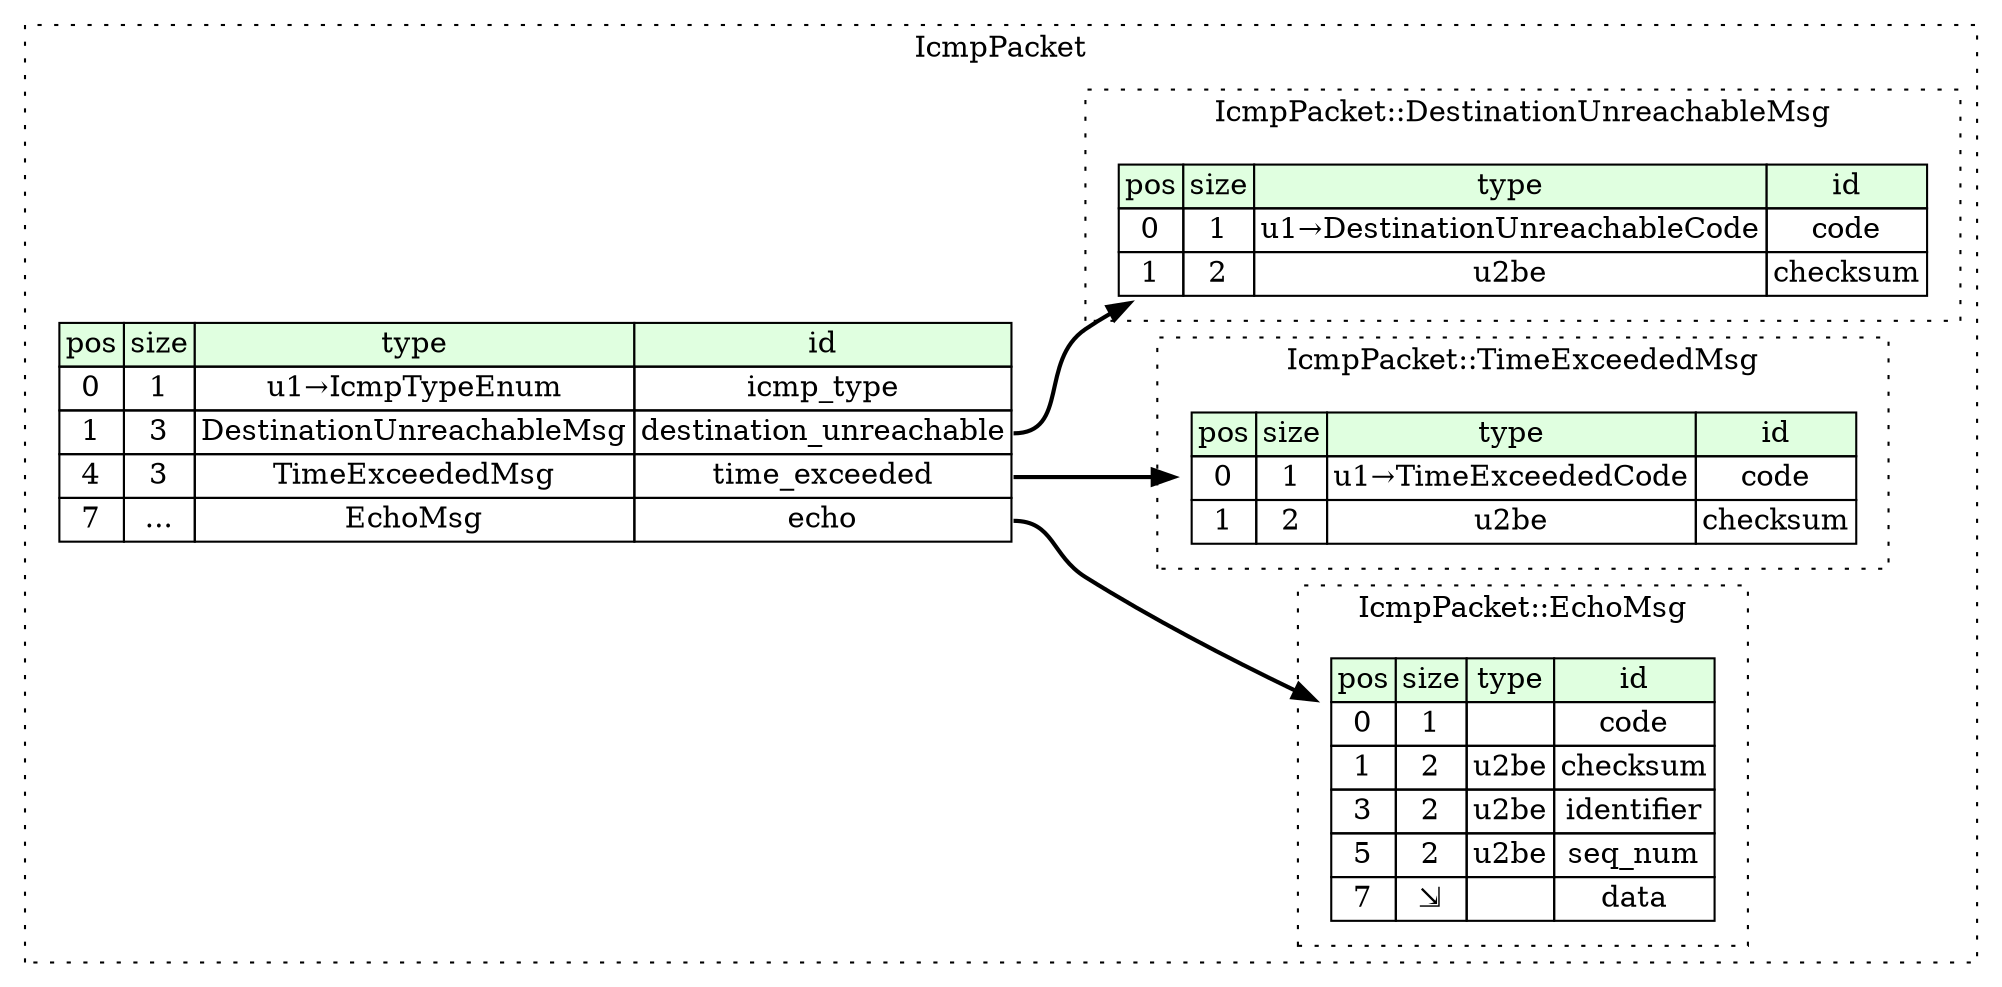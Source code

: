 digraph {
	rankdir=LR;
	node [shape=plaintext];
	subgraph cluster__icmp_packet {
		label="IcmpPacket";
		graph[style=dotted];

		icmp_packet__seq [label=<<TABLE BORDER="0" CELLBORDER="1" CELLSPACING="0">
			<TR><TD BGCOLOR="#E0FFE0">pos</TD><TD BGCOLOR="#E0FFE0">size</TD><TD BGCOLOR="#E0FFE0">type</TD><TD BGCOLOR="#E0FFE0">id</TD></TR>
			<TR><TD PORT="icmp_type_pos">0</TD><TD PORT="icmp_type_size">1</TD><TD>u1→IcmpTypeEnum</TD><TD PORT="icmp_type_type">icmp_type</TD></TR>
			<TR><TD PORT="destination_unreachable_pos">1</TD><TD PORT="destination_unreachable_size">3</TD><TD>DestinationUnreachableMsg</TD><TD PORT="destination_unreachable_type">destination_unreachable</TD></TR>
			<TR><TD PORT="time_exceeded_pos">4</TD><TD PORT="time_exceeded_size">3</TD><TD>TimeExceededMsg</TD><TD PORT="time_exceeded_type">time_exceeded</TD></TR>
			<TR><TD PORT="echo_pos">7</TD><TD PORT="echo_size">...</TD><TD>EchoMsg</TD><TD PORT="echo_type">echo</TD></TR>
		</TABLE>>];
		subgraph cluster__destination_unreachable_msg {
			label="IcmpPacket::DestinationUnreachableMsg";
			graph[style=dotted];

			destination_unreachable_msg__seq [label=<<TABLE BORDER="0" CELLBORDER="1" CELLSPACING="0">
				<TR><TD BGCOLOR="#E0FFE0">pos</TD><TD BGCOLOR="#E0FFE0">size</TD><TD BGCOLOR="#E0FFE0">type</TD><TD BGCOLOR="#E0FFE0">id</TD></TR>
				<TR><TD PORT="code_pos">0</TD><TD PORT="code_size">1</TD><TD>u1→DestinationUnreachableCode</TD><TD PORT="code_type">code</TD></TR>
				<TR><TD PORT="checksum_pos">1</TD><TD PORT="checksum_size">2</TD><TD>u2be</TD><TD PORT="checksum_type">checksum</TD></TR>
			</TABLE>>];
		}
		subgraph cluster__time_exceeded_msg {
			label="IcmpPacket::TimeExceededMsg";
			graph[style=dotted];

			time_exceeded_msg__seq [label=<<TABLE BORDER="0" CELLBORDER="1" CELLSPACING="0">
				<TR><TD BGCOLOR="#E0FFE0">pos</TD><TD BGCOLOR="#E0FFE0">size</TD><TD BGCOLOR="#E0FFE0">type</TD><TD BGCOLOR="#E0FFE0">id</TD></TR>
				<TR><TD PORT="code_pos">0</TD><TD PORT="code_size">1</TD><TD>u1→TimeExceededCode</TD><TD PORT="code_type">code</TD></TR>
				<TR><TD PORT="checksum_pos">1</TD><TD PORT="checksum_size">2</TD><TD>u2be</TD><TD PORT="checksum_type">checksum</TD></TR>
			</TABLE>>];
		}
		subgraph cluster__echo_msg {
			label="IcmpPacket::EchoMsg";
			graph[style=dotted];

			echo_msg__seq [label=<<TABLE BORDER="0" CELLBORDER="1" CELLSPACING="0">
				<TR><TD BGCOLOR="#E0FFE0">pos</TD><TD BGCOLOR="#E0FFE0">size</TD><TD BGCOLOR="#E0FFE0">type</TD><TD BGCOLOR="#E0FFE0">id</TD></TR>
				<TR><TD PORT="code_pos">0</TD><TD PORT="code_size">1</TD><TD></TD><TD PORT="code_type">code</TD></TR>
				<TR><TD PORT="checksum_pos">1</TD><TD PORT="checksum_size">2</TD><TD>u2be</TD><TD PORT="checksum_type">checksum</TD></TR>
				<TR><TD PORT="identifier_pos">3</TD><TD PORT="identifier_size">2</TD><TD>u2be</TD><TD PORT="identifier_type">identifier</TD></TR>
				<TR><TD PORT="seq_num_pos">5</TD><TD PORT="seq_num_size">2</TD><TD>u2be</TD><TD PORT="seq_num_type">seq_num</TD></TR>
				<TR><TD PORT="data_pos">7</TD><TD PORT="data_size">⇲</TD><TD></TD><TD PORT="data_type">data</TD></TR>
			</TABLE>>];
		}
	}
	icmp_packet__seq:destination_unreachable_type -> destination_unreachable_msg__seq [style=bold];
	icmp_packet__seq:time_exceeded_type -> time_exceeded_msg__seq [style=bold];
	icmp_packet__seq:echo_type -> echo_msg__seq [style=bold];
}
